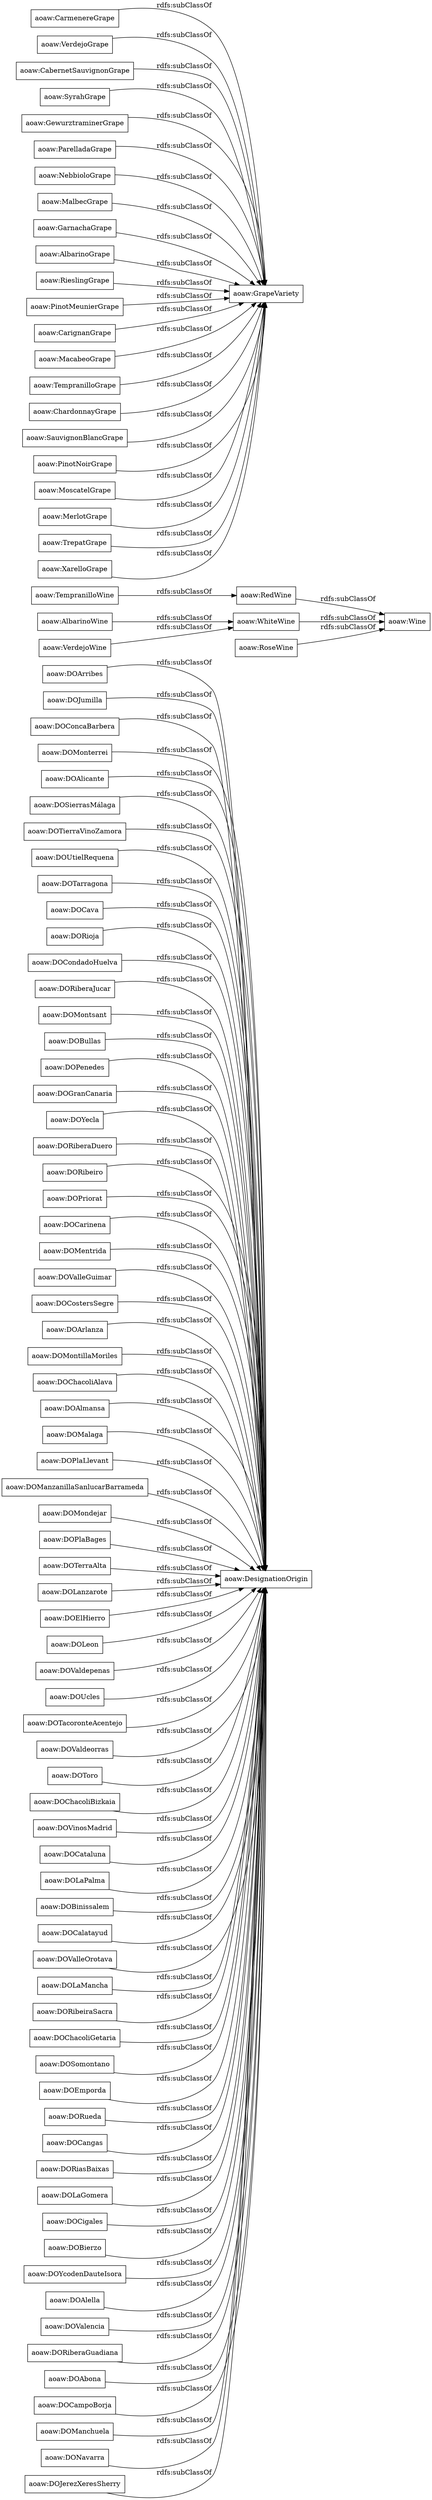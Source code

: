 digraph ar2dtool_diagram { 
rankdir=LR;
size="1000"
node [shape = rectangle, color="black"]; "aoaw:DesignationOrigin" "aoaw:TempranilloWine" "aoaw:DOArribes" "aoaw:DOJumilla" "aoaw:DOConcaBarbera" "aoaw:CarmenereGrape" "aoaw:DOMonterrei" "aoaw:VerdejoGrape" "aoaw:DOAlicante" "aoaw:DOSierrasMálaga" "aoaw:CabernetSauvignonGrape" "aoaw:SyrahGrape" "aoaw:DOTierraVinoZamora" "aoaw:DOUtielRequena" "aoaw:DOTarragona" "aoaw:DOCava" "aoaw:DORioja" "aoaw:DOCondadoHuelva" "aoaw:DORiberaJucar" "aoaw:DOMontsant" "aoaw:DOBullas" "aoaw:RedWine" "aoaw:GewurztraminerGrape" "aoaw:DOPenedes" "aoaw:DOGranCanaria" "aoaw:ParelladaGrape" "aoaw:DOYecla" "aoaw:DORiberaDuero" "aoaw:DORibeiro" "aoaw:DOPriorat" "aoaw:NebbioloGrape" "aoaw:MalbecGrape" "aoaw:GarnachaGrape" "aoaw:DOCarinena" "aoaw:DOMentrida" "aoaw:DOValleGuimar" "aoaw:DOCostersSegre" "aoaw:Wine" "aoaw:WhiteWine" "aoaw:DOArlanza" "aoaw:AlbarinoGrape" "aoaw:DOMontillaMoriles" "aoaw:DOChacoliAlava" "aoaw:DOAlmansa" "aoaw:RieslingGrape" "aoaw:DOMalaga" "aoaw:DOPlaLlevant" "aoaw:DOManzanillaSanlucarBarrameda" "aoaw:PinotMeunierGrape" "aoaw:CarignanGrape" "aoaw:DOMondejar" "aoaw:DOPlaBages" "aoaw:DOTerraAlta" "aoaw:DOLanzarote" "aoaw:DOElHierro" "aoaw:DOLeon" "aoaw:DOValdepenas" "aoaw:DOUcles" "aoaw:DOTacoronteAcentejo" "aoaw:DOValdeorras" "aoaw:DOToro" "aoaw:AlbarinoWine" "aoaw:RoseWine" "aoaw:DOChacoliBizkaia" "aoaw:MacabeoGrape" "aoaw:DOVinosMadrid" "aoaw:DOCataluna" "aoaw:DOLaPalma" "aoaw:TempranilloGrape" "aoaw:ChardonnayGrape" "aoaw:DOBinissalem" "aoaw:DOCalatayud" "aoaw:DOValleOrotava" "aoaw:DOLaMancha" "aoaw:SauvignonBlancGrape" "aoaw:PinotNoirGrape" "aoaw:DORibeiraSacra" "aoaw:DOChacoliGetaria" "aoaw:DOSomontano" "aoaw:DOEmporda" "aoaw:DORueda" "aoaw:DOCangas" "aoaw:DORiasBaixas" "aoaw:DOLaGomera" "aoaw:DOCigales" "aoaw:MoscatelGrape" "aoaw:MerlotGrape" "aoaw:DOBierzo" "aoaw:DOYcodenDauteIsora" "aoaw:TrepatGrape" "aoaw:XarelloGrape" "aoaw:DOAlella" "aoaw:DOValencia" "aoaw:DORiberaGuadiana" "aoaw:DOAbona" "aoaw:GrapeVariety" "aoaw:DOCampoBorja" "aoaw:DOManchuela" "aoaw:DONavarra" "aoaw:DOJerezXeresSherry" "aoaw:VerdejoWine" ; /*classes style*/
	"aoaw:DOVinosMadrid" -> "aoaw:DesignationOrigin" [ label = "rdfs:subClassOf" ];
	"aoaw:GarnachaGrape" -> "aoaw:GrapeVariety" [ label = "rdfs:subClassOf" ];
	"aoaw:DOValencia" -> "aoaw:DesignationOrigin" [ label = "rdfs:subClassOf" ];
	"aoaw:DORiberaGuadiana" -> "aoaw:DesignationOrigin" [ label = "rdfs:subClassOf" ];
	"aoaw:DOTacoronteAcentejo" -> "aoaw:DesignationOrigin" [ label = "rdfs:subClassOf" ];
	"aoaw:DOEmporda" -> "aoaw:DesignationOrigin" [ label = "rdfs:subClassOf" ];
	"aoaw:DOLeon" -> "aoaw:DesignationOrigin" [ label = "rdfs:subClassOf" ];
	"aoaw:DOTerraAlta" -> "aoaw:DesignationOrigin" [ label = "rdfs:subClassOf" ];
	"aoaw:DOMontillaMoriles" -> "aoaw:DesignationOrigin" [ label = "rdfs:subClassOf" ];
	"aoaw:DOTarragona" -> "aoaw:DesignationOrigin" [ label = "rdfs:subClassOf" ];
	"aoaw:SauvignonBlancGrape" -> "aoaw:GrapeVariety" [ label = "rdfs:subClassOf" ];
	"aoaw:DOValleGuimar" -> "aoaw:DesignationOrigin" [ label = "rdfs:subClassOf" ];
	"aoaw:DOCampoBorja" -> "aoaw:DesignationOrigin" [ label = "rdfs:subClassOf" ];
	"aoaw:MerlotGrape" -> "aoaw:GrapeVariety" [ label = "rdfs:subClassOf" ];
	"aoaw:SyrahGrape" -> "aoaw:GrapeVariety" [ label = "rdfs:subClassOf" ];
	"aoaw:DOAlmansa" -> "aoaw:DesignationOrigin" [ label = "rdfs:subClassOf" ];
	"aoaw:DOMentrida" -> "aoaw:DesignationOrigin" [ label = "rdfs:subClassOf" ];
	"aoaw:RoseWine" -> "aoaw:Wine" [ label = "rdfs:subClassOf" ];
	"aoaw:CarignanGrape" -> "aoaw:GrapeVariety" [ label = "rdfs:subClassOf" ];
	"aoaw:DOCalatayud" -> "aoaw:DesignationOrigin" [ label = "rdfs:subClassOf" ];
	"aoaw:MoscatelGrape" -> "aoaw:GrapeVariety" [ label = "rdfs:subClassOf" ];
	"aoaw:PinotNoirGrape" -> "aoaw:GrapeVariety" [ label = "rdfs:subClassOf" ];
	"aoaw:TrepatGrape" -> "aoaw:GrapeVariety" [ label = "rdfs:subClassOf" ];
	"aoaw:DOCataluna" -> "aoaw:DesignationOrigin" [ label = "rdfs:subClassOf" ];
	"aoaw:DORibeiraSacra" -> "aoaw:DesignationOrigin" [ label = "rdfs:subClassOf" ];
	"aoaw:MalbecGrape" -> "aoaw:GrapeVariety" [ label = "rdfs:subClassOf" ];
	"aoaw:DOValdeorras" -> "aoaw:DesignationOrigin" [ label = "rdfs:subClassOf" ];
	"aoaw:WhiteWine" -> "aoaw:Wine" [ label = "rdfs:subClassOf" ];
	"aoaw:DOPenedes" -> "aoaw:DesignationOrigin" [ label = "rdfs:subClassOf" ];
	"aoaw:AlbarinoWine" -> "aoaw:WhiteWine" [ label = "rdfs:subClassOf" ];
	"aoaw:DOCava" -> "aoaw:DesignationOrigin" [ label = "rdfs:subClassOf" ];
	"aoaw:VerdejoGrape" -> "aoaw:GrapeVariety" [ label = "rdfs:subClassOf" ];
	"aoaw:DOCarinena" -> "aoaw:DesignationOrigin" [ label = "rdfs:subClassOf" ];
	"aoaw:DOMonterrei" -> "aoaw:DesignationOrigin" [ label = "rdfs:subClassOf" ];
	"aoaw:DOPriorat" -> "aoaw:DesignationOrigin" [ label = "rdfs:subClassOf" ];
	"aoaw:DOBinissalem" -> "aoaw:DesignationOrigin" [ label = "rdfs:subClassOf" ];
	"aoaw:DOArlanza" -> "aoaw:DesignationOrigin" [ label = "rdfs:subClassOf" ];
	"aoaw:MacabeoGrape" -> "aoaw:GrapeVariety" [ label = "rdfs:subClassOf" ];
	"aoaw:DOMondejar" -> "aoaw:DesignationOrigin" [ label = "rdfs:subClassOf" ];
	"aoaw:DONavarra" -> "aoaw:DesignationOrigin" [ label = "rdfs:subClassOf" ];
	"aoaw:TempranilloWine" -> "aoaw:RedWine" [ label = "rdfs:subClassOf" ];
	"aoaw:GewurztraminerGrape" -> "aoaw:GrapeVariety" [ label = "rdfs:subClassOf" ];
	"aoaw:DORiasBaixas" -> "aoaw:DesignationOrigin" [ label = "rdfs:subClassOf" ];
	"aoaw:DOUcles" -> "aoaw:DesignationOrigin" [ label = "rdfs:subClassOf" ];
	"aoaw:DOAbona" -> "aoaw:DesignationOrigin" [ label = "rdfs:subClassOf" ];
	"aoaw:DOPlaBages" -> "aoaw:DesignationOrigin" [ label = "rdfs:subClassOf" ];
	"aoaw:CarmenereGrape" -> "aoaw:GrapeVariety" [ label = "rdfs:subClassOf" ];
	"aoaw:RieslingGrape" -> "aoaw:GrapeVariety" [ label = "rdfs:subClassOf" ];
	"aoaw:DOArribes" -> "aoaw:DesignationOrigin" [ label = "rdfs:subClassOf" ];
	"aoaw:AlbarinoGrape" -> "aoaw:GrapeVariety" [ label = "rdfs:subClassOf" ];
	"aoaw:DOBierzo" -> "aoaw:DesignationOrigin" [ label = "rdfs:subClassOf" ];
	"aoaw:ChardonnayGrape" -> "aoaw:GrapeVariety" [ label = "rdfs:subClassOf" ];
	"aoaw:TempranilloGrape" -> "aoaw:GrapeVariety" [ label = "rdfs:subClassOf" ];
	"aoaw:DOMalaga" -> "aoaw:DesignationOrigin" [ label = "rdfs:subClassOf" ];
	"aoaw:DOPlaLlevant" -> "aoaw:DesignationOrigin" [ label = "rdfs:subClassOf" ];
	"aoaw:DOToro" -> "aoaw:DesignationOrigin" [ label = "rdfs:subClassOf" ];
	"aoaw:DORioja" -> "aoaw:DesignationOrigin" [ label = "rdfs:subClassOf" ];
	"aoaw:DOConcaBarbera" -> "aoaw:DesignationOrigin" [ label = "rdfs:subClassOf" ];
	"aoaw:DOAlella" -> "aoaw:DesignationOrigin" [ label = "rdfs:subClassOf" ];
	"aoaw:DORueda" -> "aoaw:DesignationOrigin" [ label = "rdfs:subClassOf" ];
	"aoaw:DOSierrasMálaga" -> "aoaw:DesignationOrigin" [ label = "rdfs:subClassOf" ];
	"aoaw:DOChacoliGetaria" -> "aoaw:DesignationOrigin" [ label = "rdfs:subClassOf" ];
	"aoaw:DOYecla" -> "aoaw:DesignationOrigin" [ label = "rdfs:subClassOf" ];
	"aoaw:CabernetSauvignonGrape" -> "aoaw:GrapeVariety" [ label = "rdfs:subClassOf" ];
	"aoaw:XarelloGrape" -> "aoaw:GrapeVariety" [ label = "rdfs:subClassOf" ];
	"aoaw:DOCostersSegre" -> "aoaw:DesignationOrigin" [ label = "rdfs:subClassOf" ];
	"aoaw:DOJerezXeresSherry" -> "aoaw:DesignationOrigin" [ label = "rdfs:subClassOf" ];
	"aoaw:DOChacoliBizkaia" -> "aoaw:DesignationOrigin" [ label = "rdfs:subClassOf" ];
	"aoaw:DOLaMancha" -> "aoaw:DesignationOrigin" [ label = "rdfs:subClassOf" ];
	"aoaw:DOLanzarote" -> "aoaw:DesignationOrigin" [ label = "rdfs:subClassOf" ];
	"aoaw:DOSomontano" -> "aoaw:DesignationOrigin" [ label = "rdfs:subClassOf" ];
	"aoaw:DOValdepenas" -> "aoaw:DesignationOrigin" [ label = "rdfs:subClassOf" ];
	"aoaw:DOGranCanaria" -> "aoaw:DesignationOrigin" [ label = "rdfs:subClassOf" ];
	"aoaw:DOJumilla" -> "aoaw:DesignationOrigin" [ label = "rdfs:subClassOf" ];
	"aoaw:PinotMeunierGrape" -> "aoaw:GrapeVariety" [ label = "rdfs:subClassOf" ];
	"aoaw:DORiberaDuero" -> "aoaw:DesignationOrigin" [ label = "rdfs:subClassOf" ];
	"aoaw:DOTierraVinoZamora" -> "aoaw:DesignationOrigin" [ label = "rdfs:subClassOf" ];
	"aoaw:DORibeiro" -> "aoaw:DesignationOrigin" [ label = "rdfs:subClassOf" ];
	"aoaw:DOCondadoHuelva" -> "aoaw:DesignationOrigin" [ label = "rdfs:subClassOf" ];
	"aoaw:RedWine" -> "aoaw:Wine" [ label = "rdfs:subClassOf" ];
	"aoaw:DOBullas" -> "aoaw:DesignationOrigin" [ label = "rdfs:subClassOf" ];
	"aoaw:DOYcodenDauteIsora" -> "aoaw:DesignationOrigin" [ label = "rdfs:subClassOf" ];
	"aoaw:DOChacoliAlava" -> "aoaw:DesignationOrigin" [ label = "rdfs:subClassOf" ];
	"aoaw:DOLaGomera" -> "aoaw:DesignationOrigin" [ label = "rdfs:subClassOf" ];
	"aoaw:ParelladaGrape" -> "aoaw:GrapeVariety" [ label = "rdfs:subClassOf" ];
	"aoaw:DOUtielRequena" -> "aoaw:DesignationOrigin" [ label = "rdfs:subClassOf" ];
	"aoaw:DOManzanillaSanlucarBarrameda" -> "aoaw:DesignationOrigin" [ label = "rdfs:subClassOf" ];
	"aoaw:DOAlicante" -> "aoaw:DesignationOrigin" [ label = "rdfs:subClassOf" ];
	"aoaw:DOCangas" -> "aoaw:DesignationOrigin" [ label = "rdfs:subClassOf" ];
	"aoaw:DOValleOrotava" -> "aoaw:DesignationOrigin" [ label = "rdfs:subClassOf" ];
	"aoaw:VerdejoWine" -> "aoaw:WhiteWine" [ label = "rdfs:subClassOf" ];
	"aoaw:NebbioloGrape" -> "aoaw:GrapeVariety" [ label = "rdfs:subClassOf" ];
	"aoaw:DOManchuela" -> "aoaw:DesignationOrigin" [ label = "rdfs:subClassOf" ];
	"aoaw:DOMontsant" -> "aoaw:DesignationOrigin" [ label = "rdfs:subClassOf" ];
	"aoaw:DOLaPalma" -> "aoaw:DesignationOrigin" [ label = "rdfs:subClassOf" ];
	"aoaw:DORiberaJucar" -> "aoaw:DesignationOrigin" [ label = "rdfs:subClassOf" ];
	"aoaw:DOCigales" -> "aoaw:DesignationOrigin" [ label = "rdfs:subClassOf" ];
	"aoaw:DOElHierro" -> "aoaw:DesignationOrigin" [ label = "rdfs:subClassOf" ];

}
